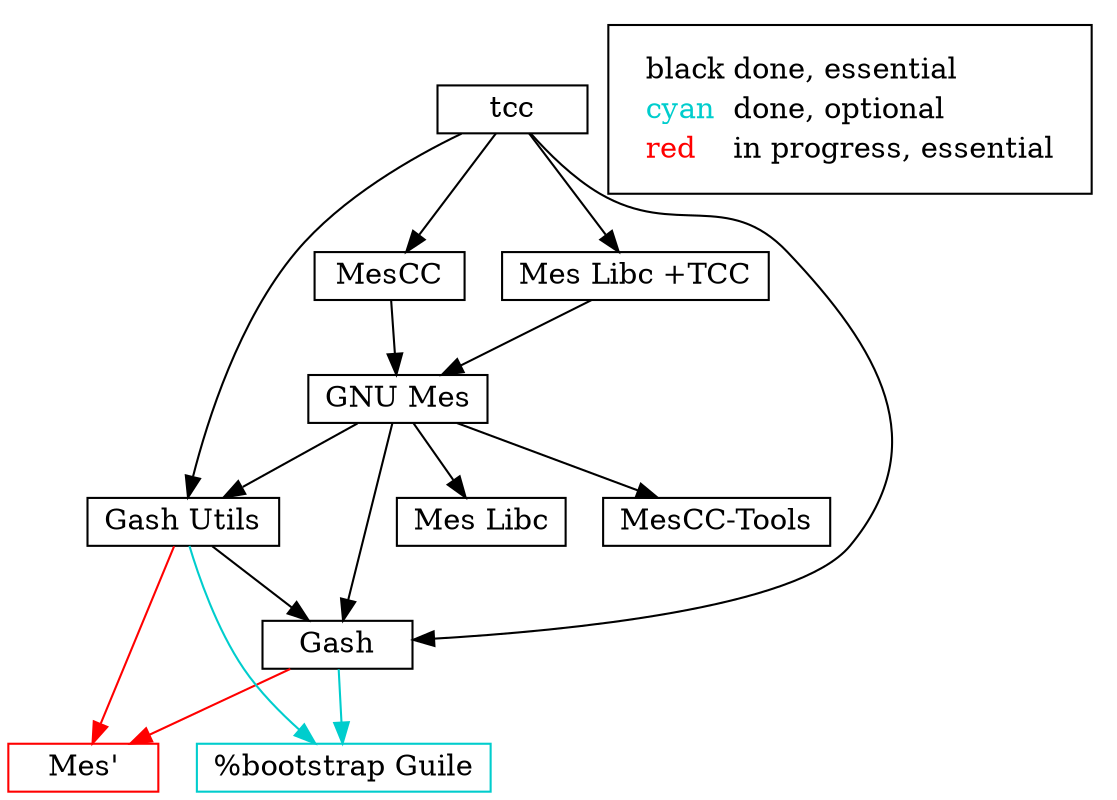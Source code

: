 digraph  {
  node[shape=box,width=1,height=0.25];
  edge [height=0.25];

  # "hex0 Monitor" [label = "hex0 Monitor", color = black, shape = box];
  # "hex0 Assembler" [label = "hex0 Assembler", color = black, shape = box];
  # "SET" [label = "SET editor", color = cyan3, shape = box];
  # "hex1 Assembler" [label = "hex1 Assembler", color = black, shape = box];
  # "hex2 Linker" [label = "hex2 Linker", color = black, shape = box];
  # "M1 Macro assembler" [label = "M1 Macro assembler", color = black, shape = box];
  # "catm" [label = "catm", color = black, shape = box];
  # "Slow_Lisp" [label = "Slow Lisp", color = green3, shape = box];
  # "Stage0-FORTH" [label = "Stage0 FORTH", color = green3, shape = box];
  # "cc_x86" [label = "cc_x86", color = black, shape = box];
  # "M2-Planet" [label = "M2-PLanet", color = black, shape = box];
  # "M2-Moon" [label = "M2-Moon", color = orange, shape = box];
  "%bootstrap Guile" [label = "%bootstrap Guile", color=cyan3, shape = box];
  "MesCC-Tools" [label = "MesCC-Tools", color = black, shape = box];

  "GNU Mes" [label = "GNU Mes", color = black, shape = box];
  "Mes Libc" [label = "Mes Libc", color = black, shape = box];
  "MesCC" [label = "MesCC", color = black, shape = box];
  "Mes Libc +TCC" [label = "Mes Libc +TCC", color = black, shape = box];

  "Mes'" [label = "Mes'", color = red, shape = box];


  "tcc" [label = "tcc", color=black, shape = box];
  # "Mes Libc +GNU" [label = "Mes Libc +GNU", shape = box];
  # "gcc-core 2.95.3" [label = "gcc-core 2.95.3", shape = box];
  # "glibc 2.2.5" [label = "glibc 2.2.5", color=cyan3, shape = box];
  # "gcc 2.95.3" [label = "gcc 2.95.3", color=cyan3, shape = box];
  # "glibc 2.16" [label = "glibc 2.16", shape = box];
  # "gcc 4.6.4" [label = "gcc 4.6.4", shape = box];

  # "SET" -> "hex0 Monitor" [color = cyan];
  # "hex0 Assembler" -> "hex0 Monitor" [color = black];
  # "hex1 Assembler" -> "hex0 Assembler" [color = black];
  # "hex2 Linker" -> "hex1 Assembler" [color = black];
  # "M1 Macro assembler" -> "hex2 Linker" [color = black];
  # "catm" -> "M1 Macro assembler" [color = cyan];
  # "Slow_Lisp" -> "M1 Macro assembler" [color = green2];
  # "Stage0-FORTH" -> "M1 Macro assembler" [color = green2];
  # "cc_x86" -> "M1 Macro assembler" [color = black];
  # "M2-Planet" -> "cc_x86" [color = black];
  # "M2-Moon" -> "M1 Macro assembler" [color = red1];
  # "MesCC-Tools-seed" -> "cc_x86" [color = black];
  # "MesCC-Tools" -> "MesCC-Tools-seed" [color = black];
  # "MesCC-Tools" -> "M2-Planet" [color = black];

  "Gash" -> "%bootstrap Guile" [color = cyan3];
  "Gash" -> "Mes'" [color = red];
  "Gash Utils" -> "Gash" [color = black];
  "Gash Utils" -> "%bootstrap Guile" [color = cyan3];
  "Gash Utils" -> "Mes'" [color = red];

  "GNU Mes" -> "MesCC-Tools" [color = black];
  "GNU Mes" -> "Mes Libc" [color = black];
  "GNU Mes" -> "Gash" [color = black];
  "GNU Mes" -> "Gash Utils" [color = black];

  "MesCC" -> "GNU Mes" [color = black];

  "Mes Libc +TCC" -> "GNU Mes" [color = black];

  "tcc" -> "Mes Libc +TCC" [color = black];
  "tcc" -> "Gash" [color = black];
  "tcc" -> "Gash Utils" [color = black];
  "tcc" -> "MesCC" [color = black];

  node [shape=plaintext]
  subgraph cluster_01 {
    key [label=<<table border="0" cellpadding="2" cellspacing="0" cellborder="0">
      <tr><td align="left"><font color="black">black</font></td><td align="left">done, essential</td></tr>
      <tr><td align="left"><font color="cyan3">cyan</font></td><td align="left">done, optional</td></tr>
<!--
      <tr><td align="left"><font color="green3">green</font></td><td align="left">done, undecided</td></tr>
!-->
      <tr><td align="left"><font color="red1">red</font></td><td align="left">in progress, essential</td></tr>
<!--
      <tr><td align="left"><font color="orange">orange</font></td><td align="left">in progress, undecided</td></tr>
!-->
      </table>>]
  }
}
